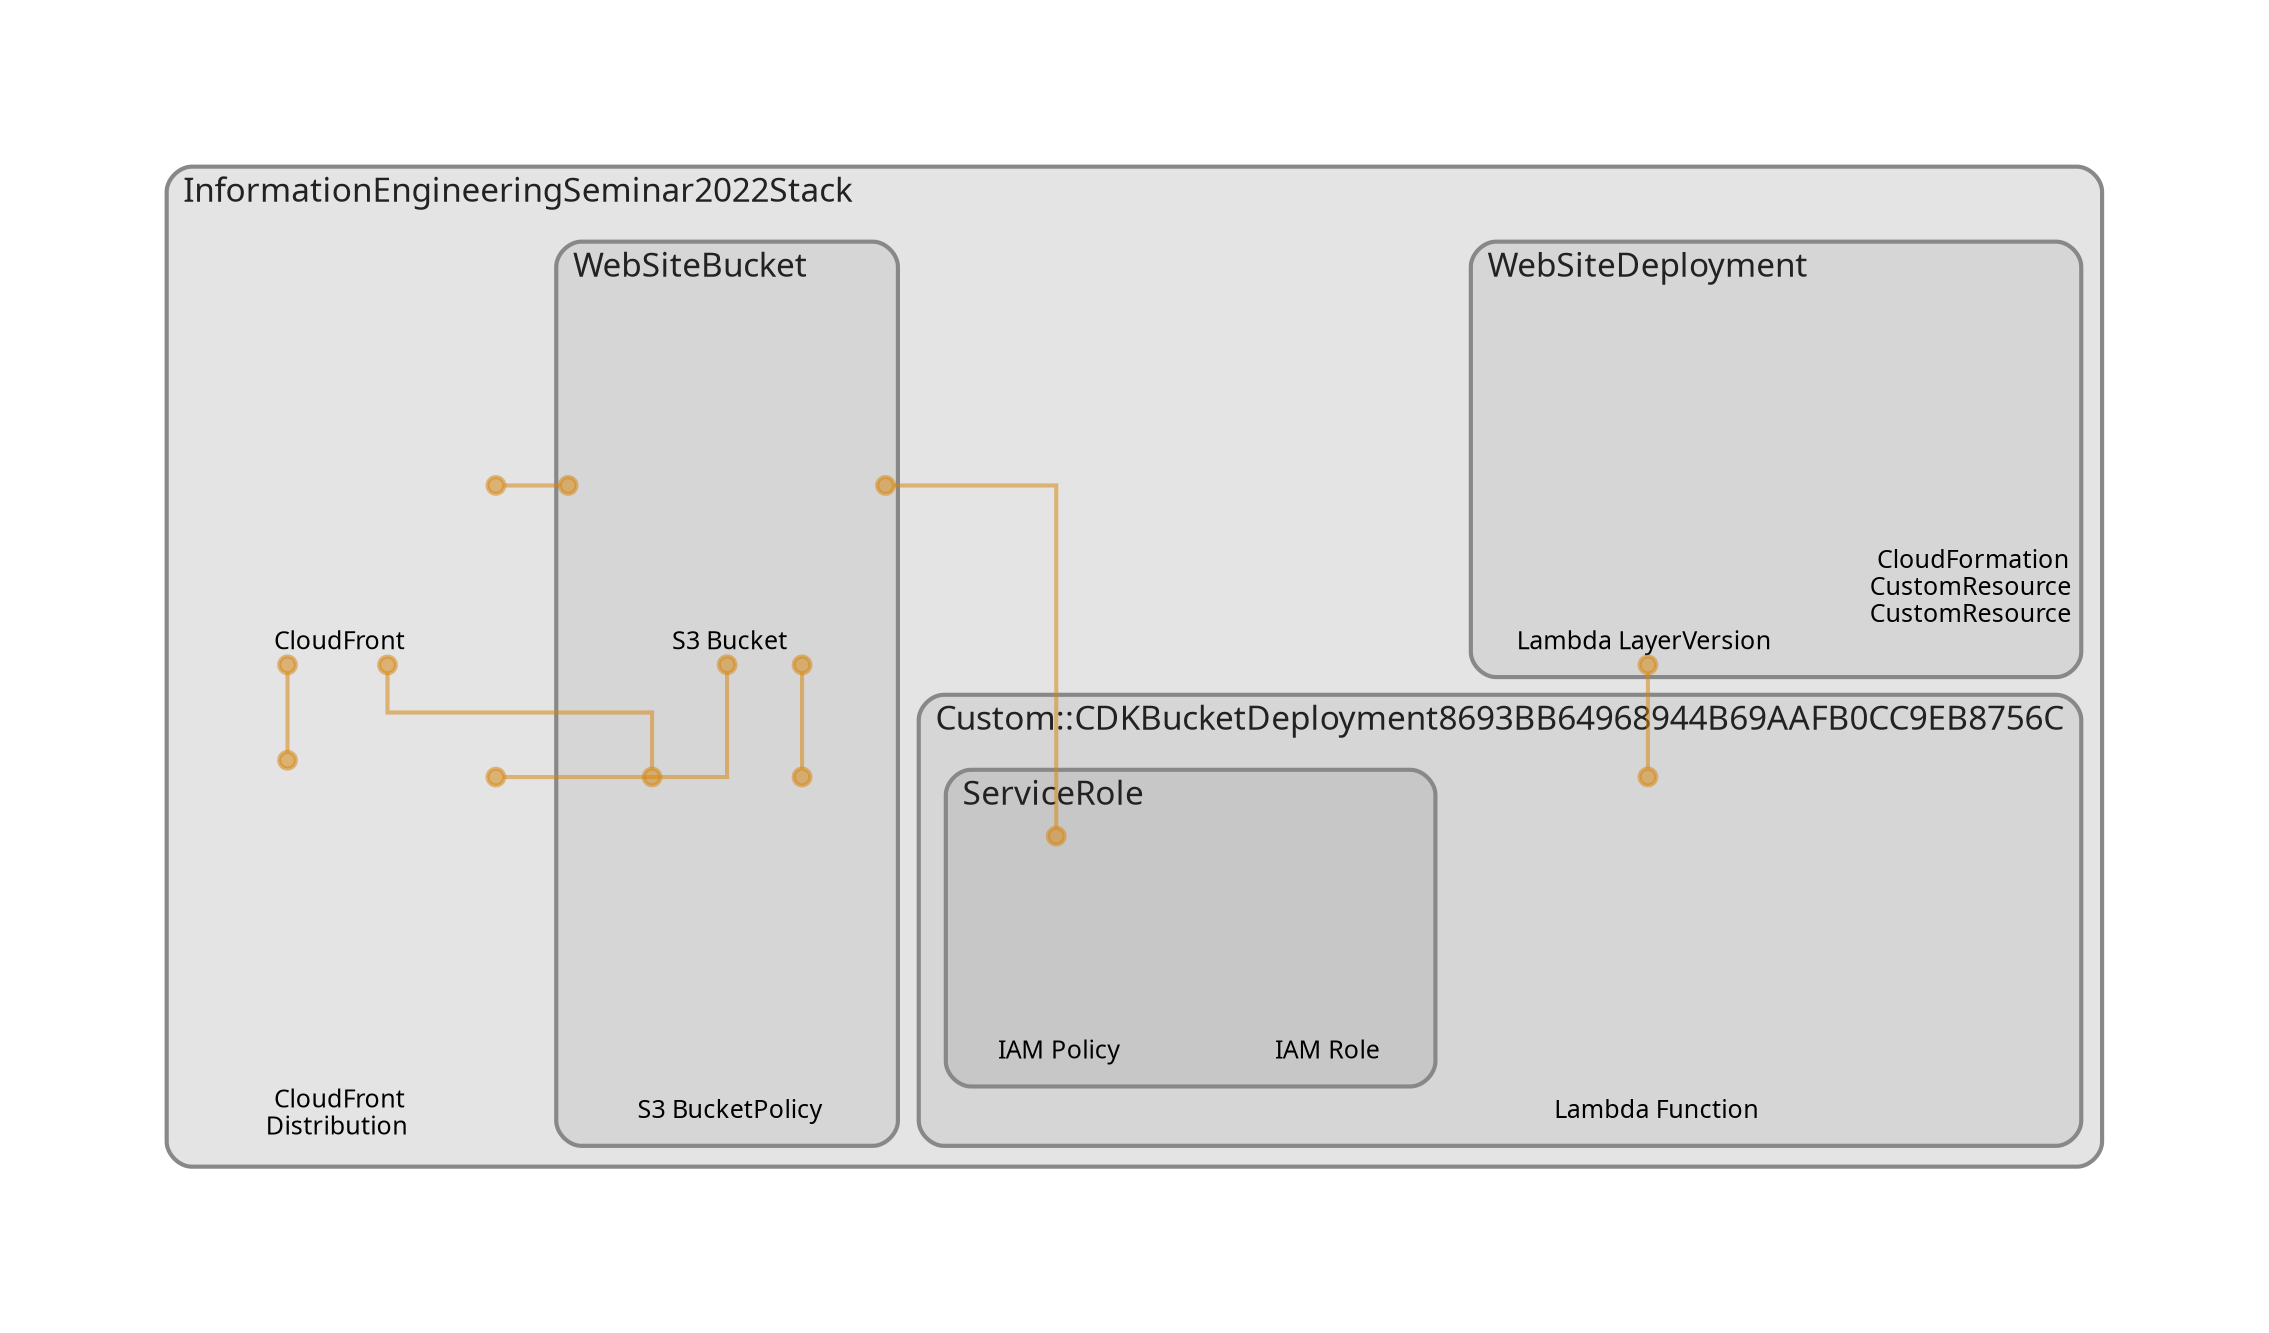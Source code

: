 digraph "Diagram" {
  splines = "ortho";
  pad = "1.0";
  nodesep = "0.60";
  ranksep = "0.75";
  fontname = "Sans-Serif";
  fontsize = "15";
  dpi = "200";
  rankdir = "BT";
  compound = "true";
  fontcolor = "#222222";
  edge [
    color = "#D5871488",
    penwidth = 2,
    arrowhead = "dot",
    arrowtail = "dot",
  ];
  node [
    shape = "box",
    style = "rounded",
    fixedsize = true,
    width = 1.7,
    height = 1.7,
    labelloc = "c",
    imagescale = true,
    fontname = "Sans-Serif",
    fontsize = 8,
    margin = 8,
  ];
  subgraph "InformationEngineeringSeminar2022Stack" {
    subgraph "cluster-SubGraph.InformationEngineeringSeminar2022Stack" {
      graph [
        label = "InformationEngineeringSeminar2022Stack",
        labelloc = "b",
        labeljust = "l",
        margin = "10",
        fontsize = "16",
        penwidth = "2",
        pencolor = "#888888",
        style = "filled,rounded",
        fillcolor = "#e4e4e4",
      ];
      "InformationEngineeringSeminar2022Stack/OriginAccessIdentity/Resource" [
        label = " CloudFront",
        fontsize = 12,
        image = "/home/fumiya/Documents/semi/InformationEngineeringSeminar2022/node_modules/cdk-dia/icons/aws/Resource/Res_Security-Identity-and-Compliance/Res_48_Dark/Res_AWS-Identity-Access-Management_Permissions_48_Dark_gen.png",
        imagescale = "true",
        imagepos = "tc",
        penwidth = "0",
        shape = "node",
        fixedsize = "true",
        labelloc = "b",
        width = 2,
        height = 2.266,
      ];
      "InformationEngineeringSeminar2022Stack/Distribution/Resource" [
        label = " CloudFront\nDistribution",
        fontsize = 12,
        image = "/home/fumiya/Documents/semi/InformationEngineeringSeminar2022/node_modules/cdk-dia/icons/aws/Service/Arch_Networking-Content/64/Arch_Amazon-CloudFront_64@5x.png",
        imagescale = "true",
        imagepos = "tc",
        penwidth = "0",
        shape = "node",
        fixedsize = "true",
        labelloc = "b",
        width = 2,
        height = 2.4819999999999998,
      ];
      subgraph "cluster-SubGraph.WebSiteBucket" {
        graph [
          label = "WebSiteBucket",
          labelloc = "b",
          labeljust = "l",
          margin = "10",
          fontsize = "16",
          penwidth = "2",
          pencolor = "#888888",
          style = "filled,rounded",
          fillcolor = "#d6d6d6",
        ];
        "InformationEngineeringSeminar2022Stack/WebSiteBucket/Resource" [
          label = " S3 Bucket",
          fontsize = 12,
          image = "/home/fumiya/Documents/semi/InformationEngineeringSeminar2022/node_modules/cdk-dia/icons/aws/Service/Arch_Storage/64/Arch_Amazon-S3-Standard_64@5x.png",
          imagescale = "true",
          imagepos = "tc",
          penwidth = "0",
          shape = "node",
          fixedsize = "true",
          labelloc = "b",
          width = 2,
          height = 2.266,
        ];
        "InformationEngineeringSeminar2022Stack/WebSiteBucket/Policy/Resource" [
          label = " S3 BucketPolicy",
          fontsize = 12,
          image = "/home/fumiya/Documents/semi/InformationEngineeringSeminar2022/node_modules/cdk-dia/icons/aws/Resource/Res_Security-Identity-and-Compliance/Res_48_Dark/Res_AWS-Identity-Access-Management_Permissions_48_Dark_gen.png",
          imagescale = "true",
          imagepos = "tc",
          penwidth = "0",
          shape = "node",
          fixedsize = "true",
          labelloc = "b",
          width = 2,
          height = 2.266,
        ];
      }
      subgraph "cluster-SubGraph.WebSiteDeployment" {
        graph [
          label = "WebSiteDeployment",
          labelloc = "b",
          labeljust = "l",
          margin = "10",
          fontsize = "16",
          penwidth = "2",
          pencolor = "#888888",
          style = "filled,rounded",
          fillcolor = "#d6d6d6",
        ];
        "InformationEngineeringSeminar2022Stack/WebSiteDeployment/CustomResource" [
          label = " CloudFormation\nCustomResource\nCustomResource",
          fontsize = 12,
          image = "/home/fumiya/Documents/semi/InformationEngineeringSeminar2022/node_modules/cdk-dia/icons/aws/Service/Arch_Management-Governance/64/Arch_AWS-CloudFormation_64@5x.png",
          imagescale = "true",
          imagepos = "tc",
          penwidth = "0",
          shape = "node",
          fixedsize = "true",
          labelloc = "b",
          width = 1.2,
          height = 1.898,
        ];
        "InformationEngineeringSeminar2022Stack/WebSiteDeployment/AwsCliLayer/Resource" [
          label = " Lambda LayerVersion",
          fontsize = 12,
          image = "/home/fumiya/Documents/semi/InformationEngineeringSeminar2022/node_modules/cdk-dia/icons/aws/Service/Arch_Compute/64/Arch_AWS-Lambda_64@5x.png",
          imagescale = "true",
          imagepos = "tc",
          penwidth = "0",
          shape = "node",
          fixedsize = "true",
          labelloc = "b",
          width = 2,
          height = 2.266,
        ];
      }
      subgraph "cluster-SubGraph.Custom::CDKBucketDeployment8693BB64968944B69AAFB0CC9EB8756C" {
        graph [
          label = "Custom::CDKBucketDeployment8693BB64968944B69AAFB0CC9EB8756C",
          labelloc = "b",
          labeljust = "l",
          margin = "10",
          fontsize = "16",
          penwidth = "2",
          pencolor = "#888888",
          style = "filled,rounded",
          fillcolor = "#d6d6d6",
        ];
        "InformationEngineeringSeminar2022Stack/Custom__CDKBucketDeployment8693BB64968944B69AAFB0CC9EB8756C/Resource" [
          label = " Lambda Function",
          fontsize = 12,
          image = "/home/fumiya/Documents/semi/InformationEngineeringSeminar2022/node_modules/cdk-dia/icons/aws/Service/Arch_Compute/64/Arch_AWS-Lambda_64@5x.png",
          imagescale = "true",
          imagepos = "tc",
          penwidth = "0",
          shape = "node",
          fixedsize = "true",
          labelloc = "b",
          width = 2,
          height = 2.266,
        ];
        subgraph "cluster-SubGraph.ServiceRole" {
          graph [
            label = "ServiceRole",
            labelloc = "b",
            labeljust = "l",
            margin = "10",
            fontsize = "16",
            penwidth = "2",
            pencolor = "#888888",
            style = "filled,rounded",
            fillcolor = "#c7c7c7",
          ];
          "InformationEngineeringSeminar2022Stack/Custom__CDKBucketDeployment8693BB64968944B69AAFB0CC9EB8756C/ServiceRole/Resource" [
            label = " IAM Role",
            fontsize = 12,
            image = "/home/fumiya/Documents/semi/InformationEngineeringSeminar2022/node_modules/cdk-dia/icons/aws/Service/Arch_Security-Identity-Compliance/64/Arch_AWS-Identity-and-Access-Management_64@5x.png",
            imagescale = "true",
            imagepos = "tc",
            penwidth = "0",
            shape = "node",
            fixedsize = "true",
            labelloc = "b",
            width = 1.2,
            height = 1.466,
          ];
          "InformationEngineeringSeminar2022Stack/Custom__CDKBucketDeployment8693BB64968944B69AAFB0CC9EB8756C/ServiceRole/DefaultPolicy/Resource" [
            label = " IAM Policy",
            fontsize = 12,
            image = "/home/fumiya/Documents/semi/InformationEngineeringSeminar2022/node_modules/cdk-dia/icons/aws/Service/Arch_Security-Identity-Compliance/64/Arch_AWS-Identity-and-Access-Management_64@5x.png",
            imagescale = "true",
            imagepos = "tc",
            penwidth = "0",
            shape = "node",
            fixedsize = "true",
            labelloc = "b",
            width = 1.2,
            height = 1.466,
          ];
        }
      }
    }
  }
  "InformationEngineeringSeminar2022Stack/WebSiteBucket/Policy/Resource" -> "InformationEngineeringSeminar2022Stack/WebSiteBucket/Resource" [
    dir = "both",
  ];
  "InformationEngineeringSeminar2022Stack/WebSiteBucket/Policy/Resource" -> "InformationEngineeringSeminar2022Stack/OriginAccessIdentity/Resource" [
    dir = "both",
  ];
  "InformationEngineeringSeminar2022Stack/Custom__CDKBucketDeployment8693BB64968944B69AAFB0CC9EB8756C/ServiceRole/DefaultPolicy/Resource" -> "InformationEngineeringSeminar2022Stack/WebSiteBucket/Resource" [
    dir = "both",
  ];
  "InformationEngineeringSeminar2022Stack/Custom__CDKBucketDeployment8693BB64968944B69AAFB0CC9EB8756C/Resource" -> "InformationEngineeringSeminar2022Stack/WebSiteDeployment/AwsCliLayer/Resource" [
    dir = "both",
  ];
  "InformationEngineeringSeminar2022Stack/OriginAccessIdentity/Resource" -> "InformationEngineeringSeminar2022Stack/WebSiteBucket/Resource" [
    dir = "both",
  ];
  "InformationEngineeringSeminar2022Stack/Distribution/Resource" -> "InformationEngineeringSeminar2022Stack/WebSiteBucket/Resource" [
    dir = "both",
  ];
  "InformationEngineeringSeminar2022Stack/Distribution/Resource" -> "InformationEngineeringSeminar2022Stack/OriginAccessIdentity/Resource" [
    dir = "both",
  ];
}